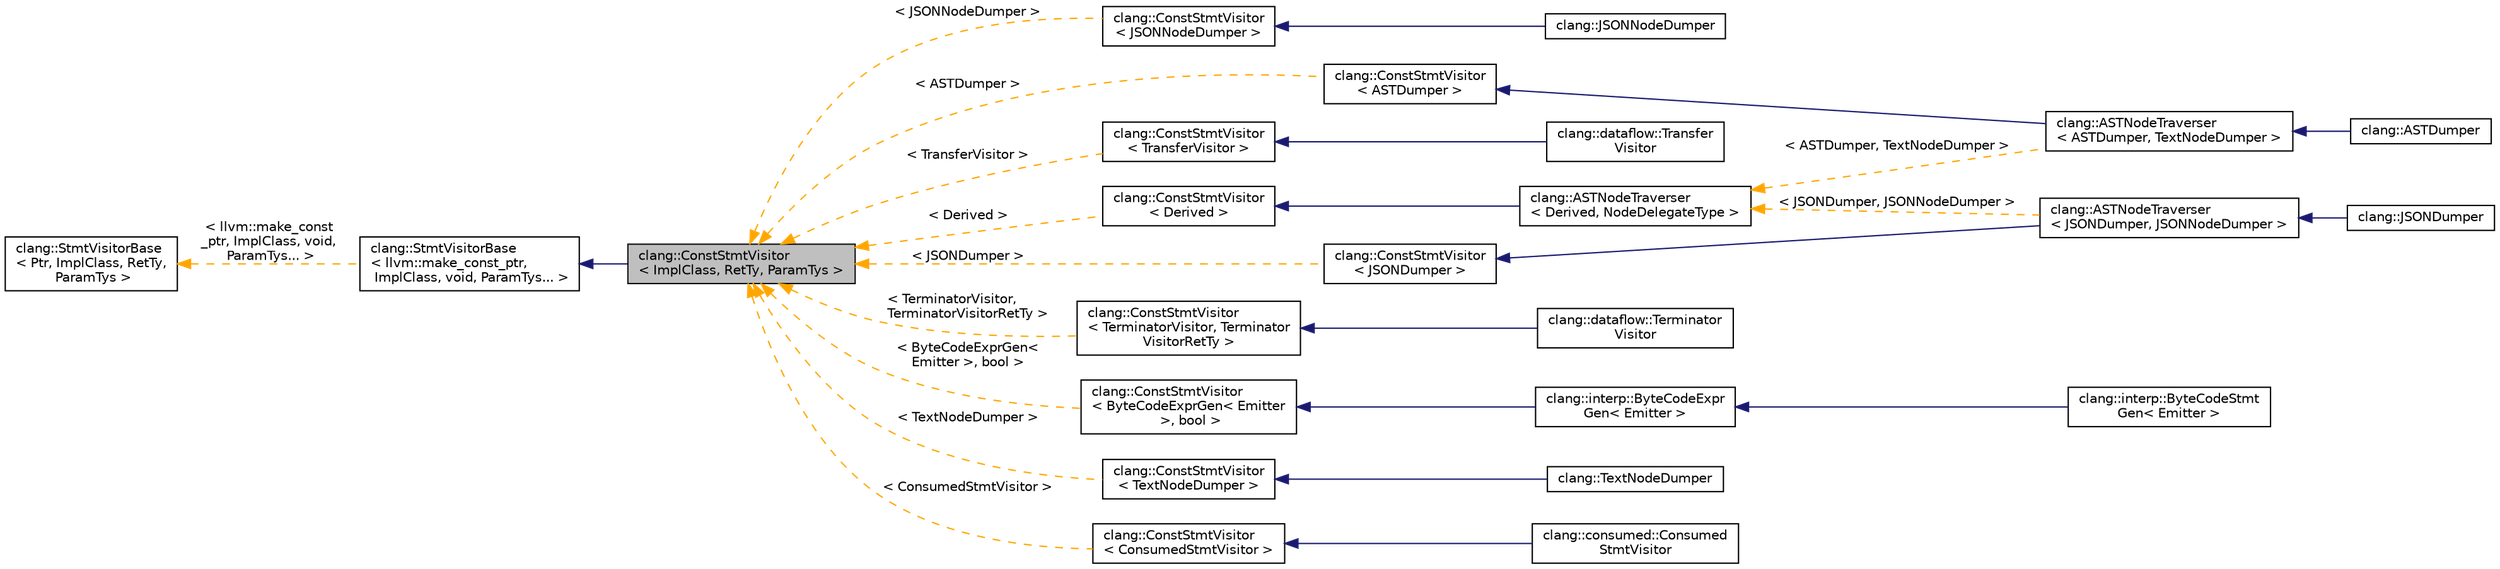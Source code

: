 digraph "clang::ConstStmtVisitor&lt; ImplClass, RetTy, ParamTys &gt;"
{
 // LATEX_PDF_SIZE
  bgcolor="transparent";
  edge [fontname="Helvetica",fontsize="10",labelfontname="Helvetica",labelfontsize="10"];
  node [fontname="Helvetica",fontsize="10",shape=record];
  rankdir="LR";
  Node1 [label="clang::ConstStmtVisitor\l\< ImplClass, RetTy, ParamTys \>",height=0.2,width=0.4,color="black", fillcolor="grey75", style="filled", fontcolor="black",tooltip="ConstStmtVisitor - This class implements a simple visitor for Stmt subclasses."];
  Node2 -> Node1 [dir="back",color="midnightblue",fontsize="10",style="solid",fontname="Helvetica"];
  Node2 [label="clang::StmtVisitorBase\l\< llvm::make_const_ptr,\l ImplClass, void, ParamTys... \>",height=0.2,width=0.4,color="black",URL="$classclang_1_1StmtVisitorBase.html",tooltip=" "];
  Node3 -> Node2 [dir="back",color="orange",fontsize="10",style="dashed",label=" \< llvm::make_const\l_ptr, ImplClass, void,\l ParamTys... \>" ,fontname="Helvetica"];
  Node3 [label="clang::StmtVisitorBase\l\< Ptr, ImplClass, RetTy,\l ParamTys \>",height=0.2,width=0.4,color="black",URL="$classclang_1_1StmtVisitorBase.html",tooltip="StmtVisitorBase - This class implements a simple visitor for Stmt subclasses."];
  Node1 -> Node4 [dir="back",color="orange",fontsize="10",style="dashed",label=" \< JSONNodeDumper \>" ,fontname="Helvetica"];
  Node4 [label="clang::ConstStmtVisitor\l\< JSONNodeDumper \>",height=0.2,width=0.4,color="black",URL="$classclang_1_1ConstStmtVisitor.html",tooltip=" "];
  Node4 -> Node5 [dir="back",color="midnightblue",fontsize="10",style="solid",fontname="Helvetica"];
  Node5 [label="clang::JSONNodeDumper",height=0.2,width=0.4,color="black",URL="$classclang_1_1JSONNodeDumper.html",tooltip=" "];
  Node1 -> Node6 [dir="back",color="orange",fontsize="10",style="dashed",label=" \< ASTDumper \>" ,fontname="Helvetica"];
  Node6 [label="clang::ConstStmtVisitor\l\< ASTDumper \>",height=0.2,width=0.4,color="black",URL="$classclang_1_1ConstStmtVisitor.html",tooltip=" "];
  Node6 -> Node7 [dir="back",color="midnightblue",fontsize="10",style="solid",fontname="Helvetica"];
  Node7 [label="clang::ASTNodeTraverser\l\< ASTDumper, TextNodeDumper \>",height=0.2,width=0.4,color="black",URL="$classclang_1_1ASTNodeTraverser.html",tooltip=" "];
  Node7 -> Node8 [dir="back",color="midnightblue",fontsize="10",style="solid",fontname="Helvetica"];
  Node8 [label="clang::ASTDumper",height=0.2,width=0.4,color="black",URL="$classclang_1_1ASTDumper.html",tooltip=" "];
  Node1 -> Node9 [dir="back",color="orange",fontsize="10",style="dashed",label=" \< TransferVisitor \>" ,fontname="Helvetica"];
  Node9 [label="clang::ConstStmtVisitor\l\< TransferVisitor \>",height=0.2,width=0.4,color="black",URL="$classclang_1_1ConstStmtVisitor.html",tooltip=" "];
  Node9 -> Node10 [dir="back",color="midnightblue",fontsize="10",style="solid",fontname="Helvetica"];
  Node10 [label="clang::dataflow::Transfer\lVisitor",height=0.2,width=0.4,color="black",URL="$classclang_1_1dataflow_1_1TransferVisitor.html",tooltip=" "];
  Node1 -> Node11 [dir="back",color="orange",fontsize="10",style="dashed",label=" \< Derived \>" ,fontname="Helvetica"];
  Node11 [label="clang::ConstStmtVisitor\l\< Derived \>",height=0.2,width=0.4,color="black",URL="$classclang_1_1ConstStmtVisitor.html",tooltip=" "];
  Node11 -> Node12 [dir="back",color="midnightblue",fontsize="10",style="solid",fontname="Helvetica"];
  Node12 [label="clang::ASTNodeTraverser\l\< Derived, NodeDelegateType \>",height=0.2,width=0.4,color="black",URL="$classclang_1_1ASTNodeTraverser.html",tooltip="ASTNodeTraverser traverses the Clang AST for dumping purposes."];
  Node12 -> Node13 [dir="back",color="orange",fontsize="10",style="dashed",label=" \< JSONDumper, JSONNodeDumper \>" ,fontname="Helvetica"];
  Node13 [label="clang::ASTNodeTraverser\l\< JSONDumper, JSONNodeDumper \>",height=0.2,width=0.4,color="black",URL="$classclang_1_1ASTNodeTraverser.html",tooltip=" "];
  Node13 -> Node14 [dir="back",color="midnightblue",fontsize="10",style="solid",fontname="Helvetica"];
  Node14 [label="clang::JSONDumper",height=0.2,width=0.4,color="black",URL="$classclang_1_1JSONDumper.html",tooltip=" "];
  Node12 -> Node7 [dir="back",color="orange",fontsize="10",style="dashed",label=" \< ASTDumper, TextNodeDumper \>" ,fontname="Helvetica"];
  Node1 -> Node15 [dir="back",color="orange",fontsize="10",style="dashed",label=" \< ByteCodeExprGen\<\l Emitter \>, bool \>" ,fontname="Helvetica"];
  Node15 [label="clang::ConstStmtVisitor\l\< ByteCodeExprGen\< Emitter\l \>, bool \>",height=0.2,width=0.4,color="black",URL="$classclang_1_1ConstStmtVisitor.html",tooltip=" "];
  Node15 -> Node16 [dir="back",color="midnightblue",fontsize="10",style="solid",fontname="Helvetica"];
  Node16 [label="clang::interp::ByteCodeExpr\lGen\< Emitter \>",height=0.2,width=0.4,color="black",URL="$classclang_1_1interp_1_1ByteCodeExprGen.html",tooltip="Compilation context for expressions."];
  Node16 -> Node17 [dir="back",color="midnightblue",fontsize="10",style="solid",fontname="Helvetica"];
  Node17 [label="clang::interp::ByteCodeStmt\lGen\< Emitter \>",height=0.2,width=0.4,color="black",URL="$classclang_1_1interp_1_1ByteCodeStmtGen.html",tooltip="Compilation context for statements."];
  Node1 -> Node18 [dir="back",color="orange",fontsize="10",style="dashed",label=" \< TerminatorVisitor,\l TerminatorVisitorRetTy \>" ,fontname="Helvetica"];
  Node18 [label="clang::ConstStmtVisitor\l\< TerminatorVisitor, Terminator\lVisitorRetTy \>",height=0.2,width=0.4,color="black",URL="$classclang_1_1ConstStmtVisitor.html",tooltip=" "];
  Node18 -> Node19 [dir="back",color="midnightblue",fontsize="10",style="solid",fontname="Helvetica"];
  Node19 [label="clang::dataflow::Terminator\lVisitor",height=0.2,width=0.4,color="black",URL="$classclang_1_1dataflow_1_1TerminatorVisitor.html",tooltip="Extends the flow condition of an environment based on a terminator statement."];
  Node1 -> Node20 [dir="back",color="orange",fontsize="10",style="dashed",label=" \< JSONDumper \>" ,fontname="Helvetica"];
  Node20 [label="clang::ConstStmtVisitor\l\< JSONDumper \>",height=0.2,width=0.4,color="black",URL="$classclang_1_1ConstStmtVisitor.html",tooltip=" "];
  Node20 -> Node13 [dir="back",color="midnightblue",fontsize="10",style="solid",fontname="Helvetica"];
  Node1 -> Node21 [dir="back",color="orange",fontsize="10",style="dashed",label=" \< TextNodeDumper \>" ,fontname="Helvetica"];
  Node21 [label="clang::ConstStmtVisitor\l\< TextNodeDumper \>",height=0.2,width=0.4,color="black",URL="$classclang_1_1ConstStmtVisitor.html",tooltip=" "];
  Node21 -> Node22 [dir="back",color="midnightblue",fontsize="10",style="solid",fontname="Helvetica"];
  Node22 [label="clang::TextNodeDumper",height=0.2,width=0.4,color="black",URL="$classclang_1_1TextNodeDumper.html",tooltip=" "];
  Node1 -> Node23 [dir="back",color="orange",fontsize="10",style="dashed",label=" \< ConsumedStmtVisitor \>" ,fontname="Helvetica"];
  Node23 [label="clang::ConstStmtVisitor\l\< ConsumedStmtVisitor \>",height=0.2,width=0.4,color="black",URL="$classclang_1_1ConstStmtVisitor.html",tooltip=" "];
  Node23 -> Node24 [dir="back",color="midnightblue",fontsize="10",style="solid",fontname="Helvetica"];
  Node24 [label="clang::consumed::Consumed\lStmtVisitor",height=0.2,width=0.4,color="black",URL="$classclang_1_1consumed_1_1ConsumedStmtVisitor.html",tooltip=" "];
}
